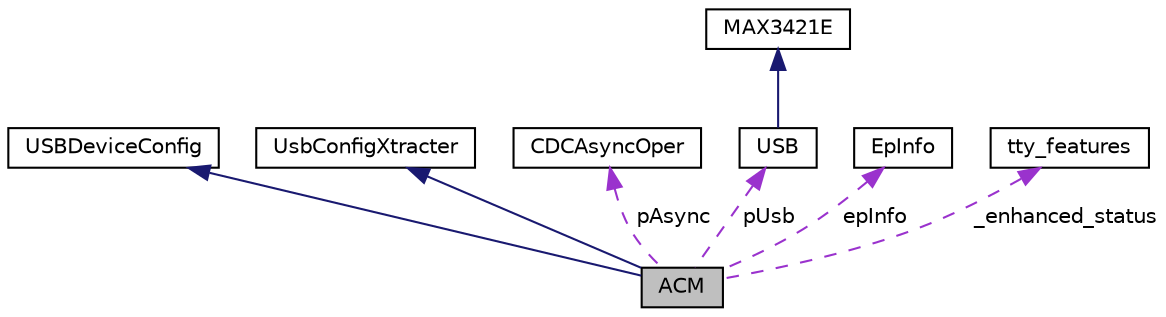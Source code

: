 digraph "ACM"
{
  edge [fontname="Helvetica",fontsize="10",labelfontname="Helvetica",labelfontsize="10"];
  node [fontname="Helvetica",fontsize="10",shape=record];
  Node1 [label="ACM",height=0.2,width=0.4,color="black", fillcolor="grey75", style="filled" fontcolor="black"];
  Node2 -> Node1 [dir="back",color="midnightblue",fontsize="10",style="solid",fontname="Helvetica"];
  Node2 [label="USBDeviceConfig",height=0.2,width=0.4,color="black", fillcolor="white", style="filled",URL="$class_u_s_b_device_config.html"];
  Node3 -> Node1 [dir="back",color="midnightblue",fontsize="10",style="solid",fontname="Helvetica"];
  Node3 [label="UsbConfigXtracter",height=0.2,width=0.4,color="black", fillcolor="white", style="filled",URL="$class_usb_config_xtracter.html"];
  Node4 -> Node1 [dir="back",color="darkorchid3",fontsize="10",style="dashed",label=" pAsync" ,fontname="Helvetica"];
  Node4 [label="CDCAsyncOper",height=0.2,width=0.4,color="black", fillcolor="white", style="filled",URL="$class_c_d_c_async_oper.html"];
  Node5 -> Node1 [dir="back",color="darkorchid3",fontsize="10",style="dashed",label=" pUsb" ,fontname="Helvetica"];
  Node5 [label="USB",height=0.2,width=0.4,color="black", fillcolor="white", style="filled",URL="$class_u_s_b.html"];
  Node6 -> Node5 [dir="back",color="midnightblue",fontsize="10",style="solid",fontname="Helvetica"];
  Node6 [label="MAX3421E",height=0.2,width=0.4,color="black", fillcolor="white", style="filled",URL="$class_m_a_x3421e.html"];
  Node7 -> Node1 [dir="back",color="darkorchid3",fontsize="10",style="dashed",label=" epInfo" ,fontname="Helvetica"];
  Node7 [label="EpInfo",height=0.2,width=0.4,color="black", fillcolor="white", style="filled",URL="$struct_ep_info.html"];
  Node8 -> Node1 [dir="back",color="darkorchid3",fontsize="10",style="dashed",label=" _enhanced_status" ,fontname="Helvetica"];
  Node8 [label="tty_features",height=0.2,width=0.4,color="black", fillcolor="white", style="filled",URL="$structtty__features.html"];
}
